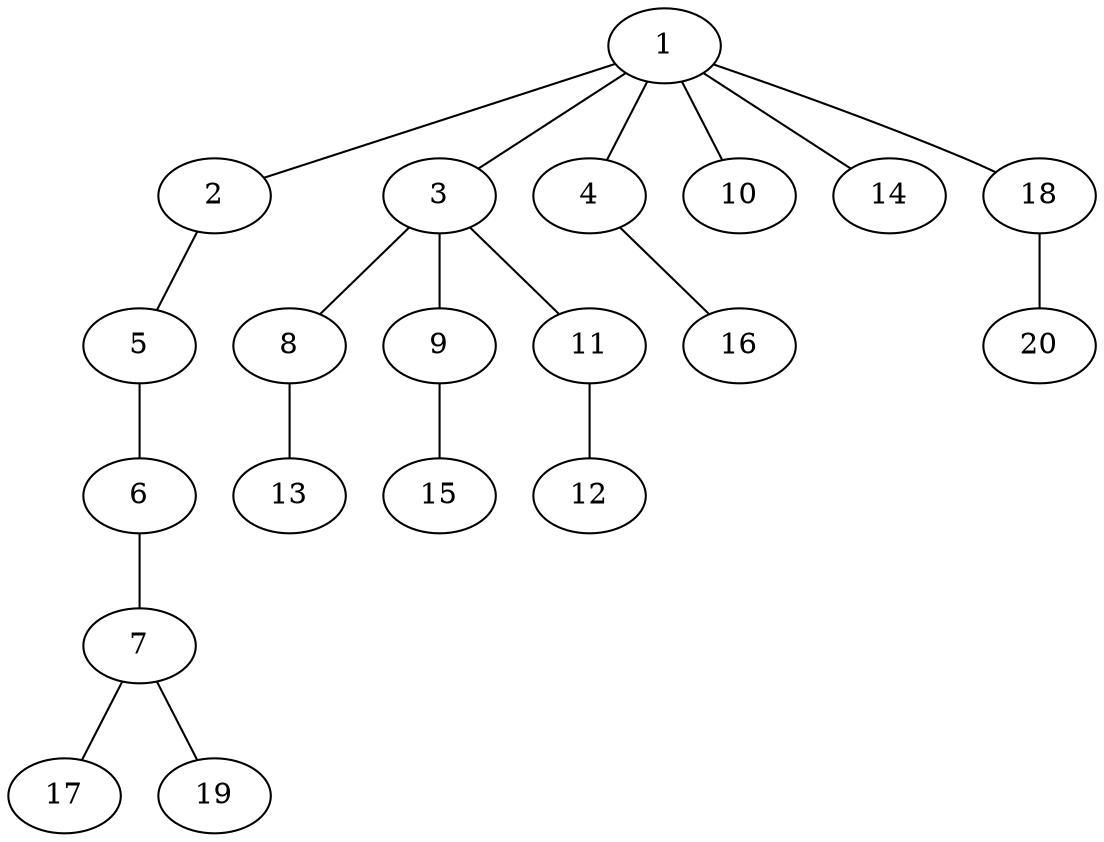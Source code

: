 graph graphname {1--2
1--3
1--4
1--10
1--14
1--18
2--5
3--8
3--9
3--11
4--16
5--6
6--7
7--17
7--19
8--13
9--15
11--12
18--20
}